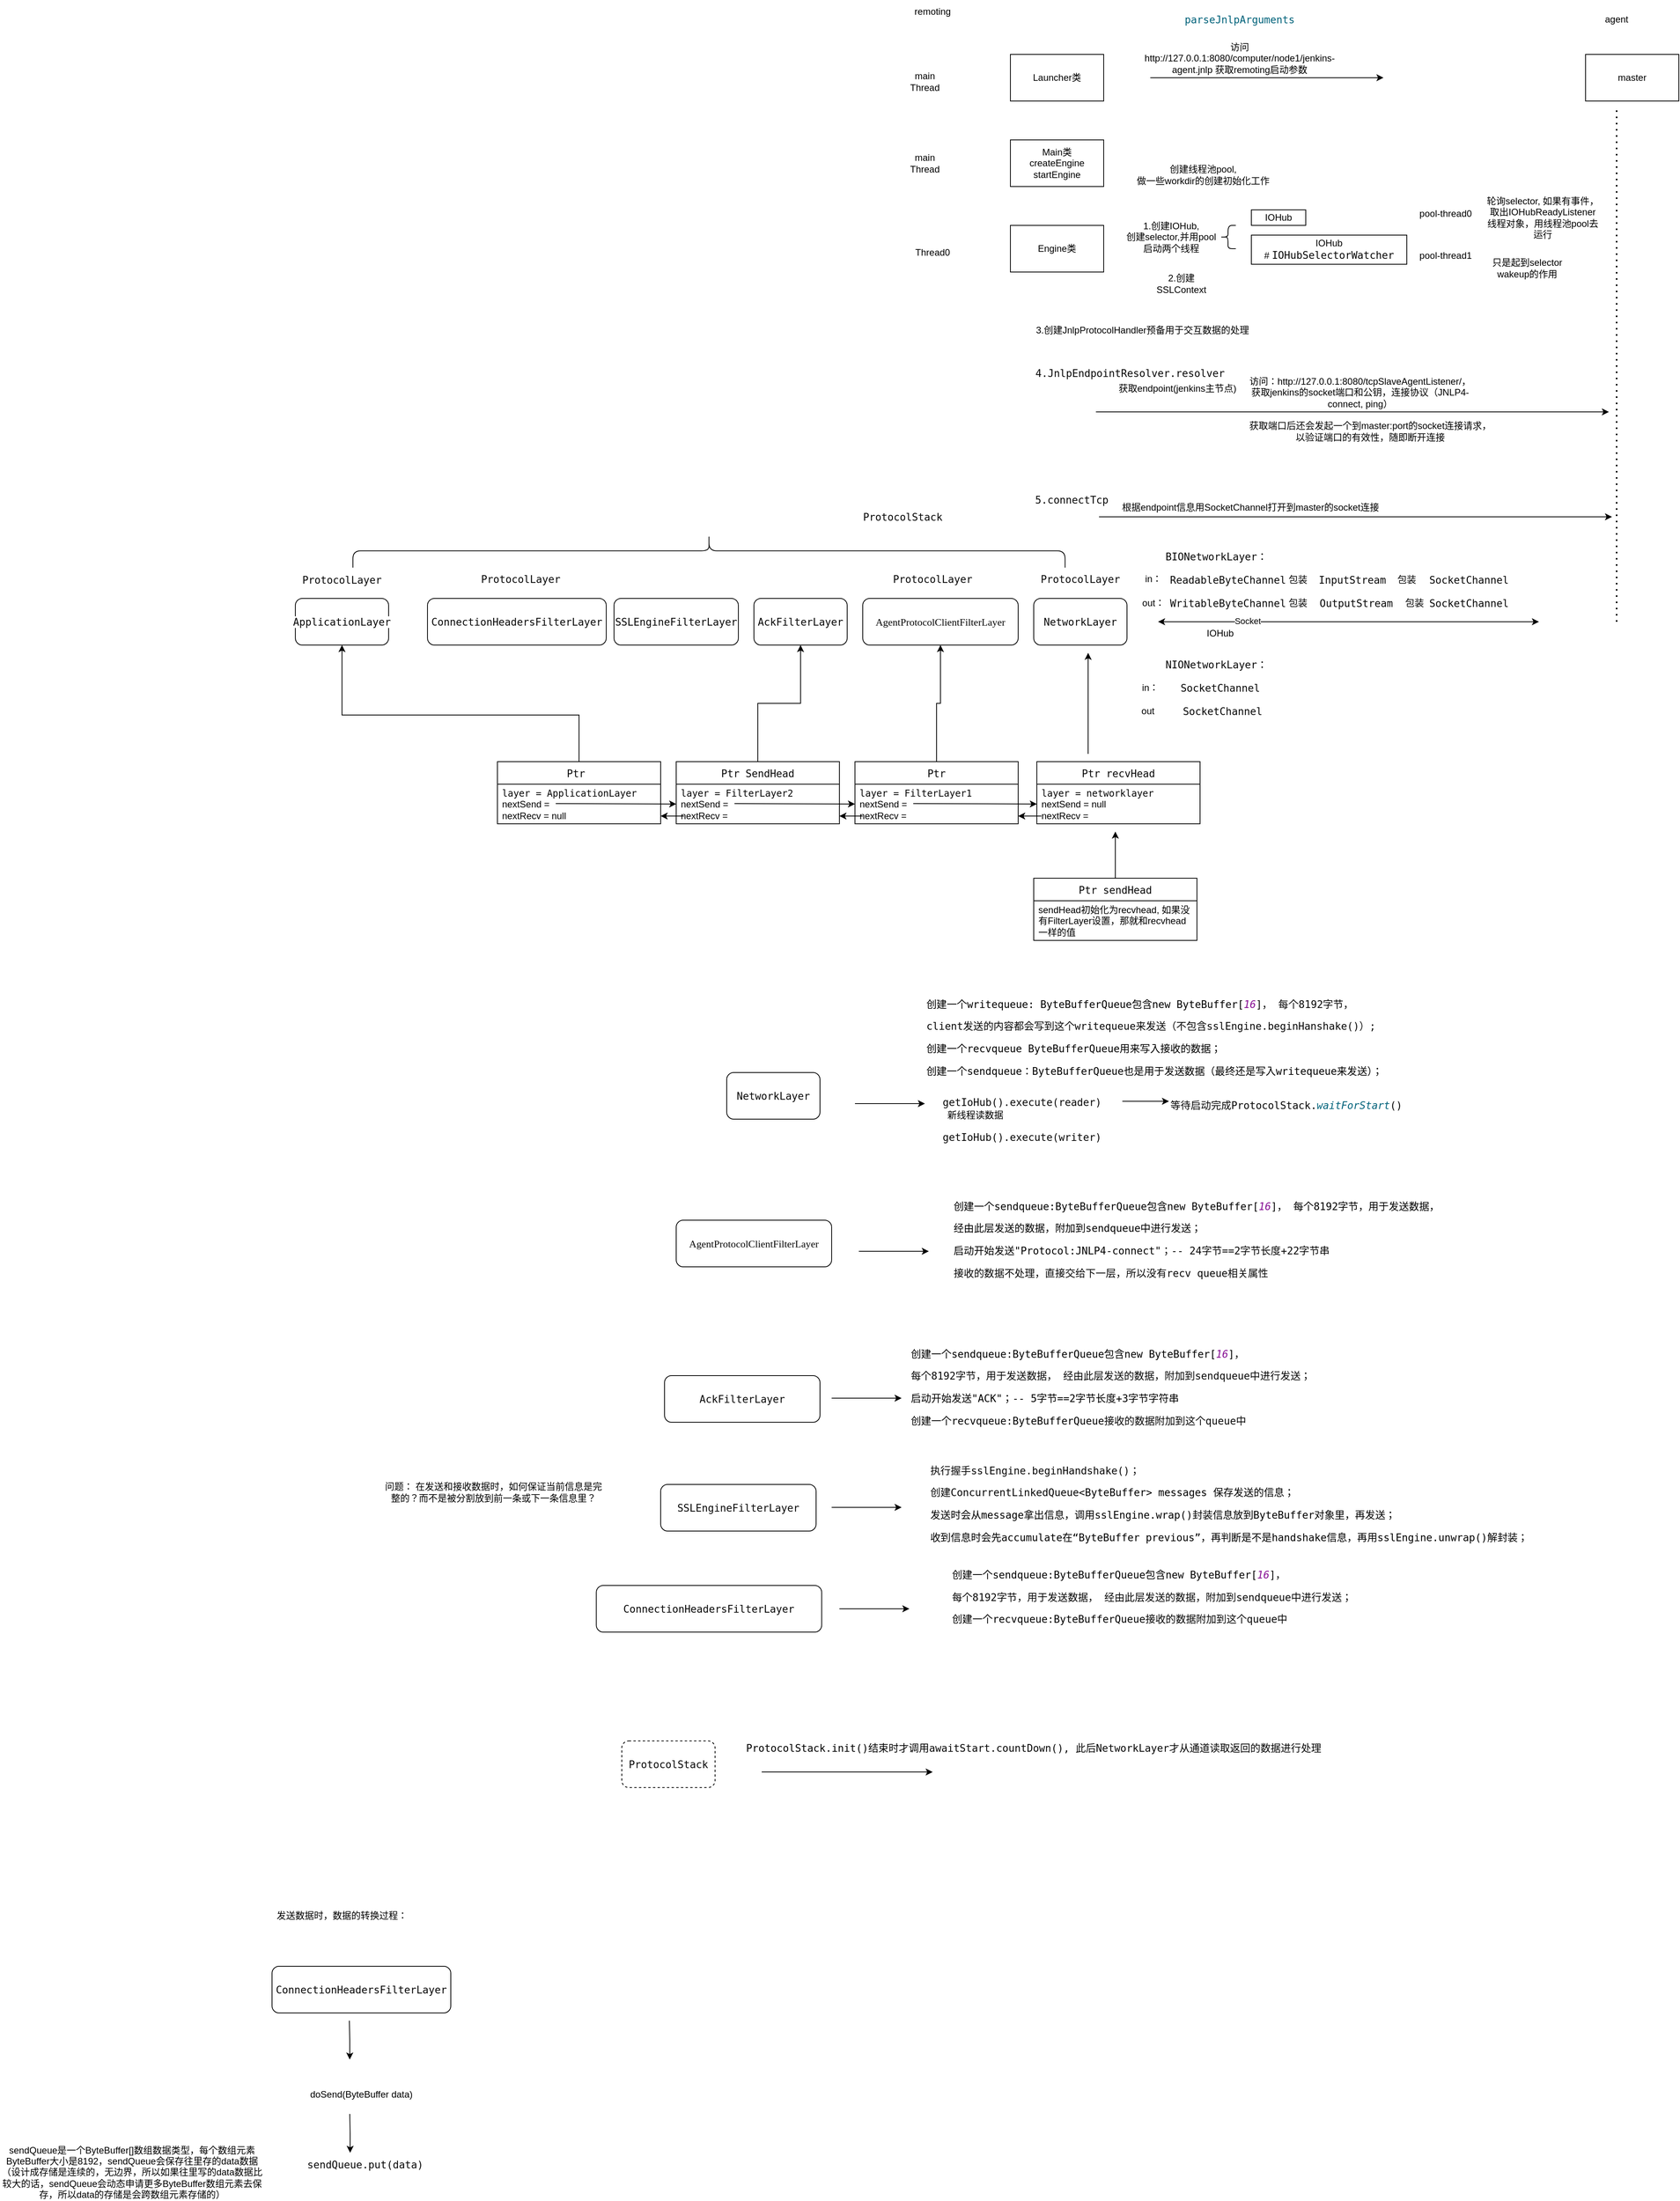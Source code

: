 <mxfile version="22.1.8" type="github">
  <diagram name="第 1 页" id="0g3aWzYnLtcXMj87QazC">
    <mxGraphModel dx="2608" dy="530" grid="1" gridSize="10" guides="1" tooltips="1" connect="1" arrows="1" fold="1" page="1" pageScale="1" pageWidth="827" pageHeight="1169" math="0" shadow="0">
      <root>
        <mxCell id="0" />
        <mxCell id="1" parent="0" />
        <mxCell id="qVIc31OxtEuiZdBQp6vo-1" value="Launcher类" style="rounded=0;whiteSpace=wrap;html=1;" parent="1" vertex="1">
          <mxGeometry x="260" y="150" width="120" height="60" as="geometry" />
        </mxCell>
        <mxCell id="qVIc31OxtEuiZdBQp6vo-2" value="remoting" style="text;html=1;strokeColor=none;fillColor=none;align=center;verticalAlign=middle;whiteSpace=wrap;rounded=0;" parent="1" vertex="1">
          <mxGeometry x="130" y="80" width="60" height="30" as="geometry" />
        </mxCell>
        <mxCell id="qVIc31OxtEuiZdBQp6vo-3" value="main Thread" style="text;html=1;strokeColor=none;fillColor=none;align=center;verticalAlign=middle;whiteSpace=wrap;rounded=0;" parent="1" vertex="1">
          <mxGeometry x="120" y="170" width="60" height="30" as="geometry" />
        </mxCell>
        <mxCell id="qVIc31OxtEuiZdBQp6vo-4" value="agent" style="text;html=1;strokeColor=none;fillColor=none;align=center;verticalAlign=middle;whiteSpace=wrap;rounded=0;" parent="1" vertex="1">
          <mxGeometry x="1010" y="90" width="60" height="30" as="geometry" />
        </mxCell>
        <mxCell id="qVIc31OxtEuiZdBQp6vo-5" value="master" style="rounded=0;whiteSpace=wrap;html=1;" parent="1" vertex="1">
          <mxGeometry x="1000" y="150" width="120" height="60" as="geometry" />
        </mxCell>
        <mxCell id="qVIc31OxtEuiZdBQp6vo-6" value="" style="endArrow=classic;html=1;rounded=0;" parent="1" edge="1">
          <mxGeometry width="50" height="50" relative="1" as="geometry">
            <mxPoint x="440" y="180" as="sourcePoint" />
            <mxPoint x="740" y="180" as="targetPoint" />
          </mxGeometry>
        </mxCell>
        <mxCell id="qVIc31OxtEuiZdBQp6vo-7" value="&lt;pre style=&quot;background-color:#ffffff;color:#080808;font-family:&#39;JetBrains Mono&#39;,monospace;font-size:9.8pt;&quot;&gt;&lt;span style=&quot;color:#00627a;&quot;&gt;parseJnlpArguments&lt;/span&gt;&lt;/pre&gt;" style="text;html=1;strokeColor=none;fillColor=none;align=center;verticalAlign=middle;whiteSpace=wrap;rounded=0;" parent="1" vertex="1">
          <mxGeometry x="480" y="90" width="150" height="30" as="geometry" />
        </mxCell>
        <mxCell id="qVIc31OxtEuiZdBQp6vo-8" value="访问http://127.0.0.1:8080/computer/node1/jenkins-agent.jnlp 获取remoting启动参数" style="text;html=1;strokeColor=none;fillColor=none;align=center;verticalAlign=middle;whiteSpace=wrap;rounded=0;" parent="1" vertex="1">
          <mxGeometry x="430" y="140" width="250" height="30" as="geometry" />
        </mxCell>
        <mxCell id="qVIc31OxtEuiZdBQp6vo-9" value="Main类&lt;br&gt;createEngine&lt;br&gt;startEngine" style="rounded=0;whiteSpace=wrap;html=1;" parent="1" vertex="1">
          <mxGeometry x="260" y="260" width="120" height="60" as="geometry" />
        </mxCell>
        <mxCell id="qVIc31OxtEuiZdBQp6vo-10" value="main Thread" style="text;html=1;strokeColor=none;fillColor=none;align=center;verticalAlign=middle;whiteSpace=wrap;rounded=0;" parent="1" vertex="1">
          <mxGeometry x="120" y="275" width="60" height="30" as="geometry" />
        </mxCell>
        <mxCell id="qVIc31OxtEuiZdBQp6vo-11" value="Engine类" style="rounded=0;whiteSpace=wrap;html=1;" parent="1" vertex="1">
          <mxGeometry x="260" y="370" width="120" height="60" as="geometry" />
        </mxCell>
        <mxCell id="qVIc31OxtEuiZdBQp6vo-12" value="Thread0" style="text;html=1;strokeColor=none;fillColor=none;align=center;verticalAlign=middle;whiteSpace=wrap;rounded=0;" parent="1" vertex="1">
          <mxGeometry x="130" y="390" width="60" height="30" as="geometry" />
        </mxCell>
        <mxCell id="qVIc31OxtEuiZdBQp6vo-13" value="创建线程池pool,&lt;br&gt;做一些workdir的创建初始化工作" style="text;html=1;strokeColor=none;fillColor=none;align=center;verticalAlign=middle;whiteSpace=wrap;rounded=0;" parent="1" vertex="1">
          <mxGeometry x="390" y="290" width="236" height="30" as="geometry" />
        </mxCell>
        <mxCell id="qVIc31OxtEuiZdBQp6vo-14" value="1.创建IOHub,&lt;br&gt;创建selector,并用pool启动两个线程" style="text;html=1;strokeColor=none;fillColor=none;align=center;verticalAlign=middle;whiteSpace=wrap;rounded=0;" parent="1" vertex="1">
          <mxGeometry x="407" y="370" width="120" height="30" as="geometry" />
        </mxCell>
        <mxCell id="qVIc31OxtEuiZdBQp6vo-15" value="2.创建SSLContext" style="text;html=1;strokeColor=none;fillColor=none;align=center;verticalAlign=middle;whiteSpace=wrap;rounded=0;" parent="1" vertex="1">
          <mxGeometry x="450" y="430" width="60" height="30" as="geometry" />
        </mxCell>
        <mxCell id="qVIc31OxtEuiZdBQp6vo-17" value="" style="shape=curlyBracket;whiteSpace=wrap;html=1;rounded=1;labelPosition=left;verticalLabelPosition=middle;align=right;verticalAlign=middle;" parent="1" vertex="1">
          <mxGeometry x="530" y="370" width="20" height="30" as="geometry" />
        </mxCell>
        <mxCell id="qVIc31OxtEuiZdBQp6vo-23" value="IOHub" style="rounded=0;whiteSpace=wrap;html=1;" parent="1" vertex="1">
          <mxGeometry x="570" y="350" width="70" height="20" as="geometry" />
        </mxCell>
        <mxCell id="qVIc31OxtEuiZdBQp6vo-24" value="pool-thread0" style="text;html=1;strokeColor=none;fillColor=none;align=center;verticalAlign=middle;whiteSpace=wrap;rounded=0;" parent="1" vertex="1">
          <mxGeometry x="760" y="340" width="120" height="30" as="geometry" />
        </mxCell>
        <mxCell id="qVIc31OxtEuiZdBQp6vo-25" value="pool-thread1" style="text;html=1;strokeColor=none;fillColor=none;align=center;verticalAlign=middle;whiteSpace=wrap;rounded=0;" parent="1" vertex="1">
          <mxGeometry x="760" y="393.75" width="120" height="30" as="geometry" />
        </mxCell>
        <mxCell id="qVIc31OxtEuiZdBQp6vo-26" value="IOHub #&amp;nbsp;&lt;span style=&quot;background-color: rgb(255, 255, 255); color: rgb(8, 8, 8); font-family: &amp;quot;JetBrains Mono&amp;quot;, monospace; font-size: 9.8pt;&quot;&gt;IOHubSelectorWatcher&lt;/span&gt;" style="rounded=0;whiteSpace=wrap;html=1;" parent="1" vertex="1">
          <mxGeometry x="570" y="382.5" width="200" height="37.5" as="geometry" />
        </mxCell>
        <mxCell id="qVIc31OxtEuiZdBQp6vo-27" value="" style="endArrow=none;dashed=1;html=1;dashPattern=1 3;strokeWidth=2;rounded=0;" parent="1" edge="1">
          <mxGeometry width="50" height="50" relative="1" as="geometry">
            <mxPoint x="1040" y="880" as="sourcePoint" />
            <mxPoint x="1040" y="220" as="targetPoint" />
          </mxGeometry>
        </mxCell>
        <mxCell id="qVIc31OxtEuiZdBQp6vo-28" value="" style="endArrow=classic;html=1;rounded=0;" parent="1" edge="1">
          <mxGeometry width="50" height="50" relative="1" as="geometry">
            <mxPoint x="370" y="610" as="sourcePoint" />
            <mxPoint x="1030" y="610" as="targetPoint" />
          </mxGeometry>
        </mxCell>
        <mxCell id="qVIc31OxtEuiZdBQp6vo-29" value="访问：http://127.0.0.1:8080/tcpSlaveAgentListener/， 获取jenkins的socket端口和公钥，连接协议（JNLP4-connect, ping）" style="text;html=1;strokeColor=none;fillColor=none;align=center;verticalAlign=middle;whiteSpace=wrap;rounded=0;" parent="1" vertex="1">
          <mxGeometry x="560" y="570" width="300" height="30" as="geometry" />
        </mxCell>
        <mxCell id="qVIc31OxtEuiZdBQp6vo-30" value="获取endpoint(jenkins主节点)" style="text;html=1;strokeColor=none;fillColor=none;align=center;verticalAlign=middle;whiteSpace=wrap;rounded=0;" parent="1" vertex="1">
          <mxGeometry x="390" y="560" width="170" height="40" as="geometry" />
        </mxCell>
        <mxCell id="qVIc31OxtEuiZdBQp6vo-31" value="" style="endArrow=classic;html=1;rounded=0;" parent="1" edge="1">
          <mxGeometry width="50" height="50" relative="1" as="geometry">
            <mxPoint x="374" y="745" as="sourcePoint" />
            <mxPoint x="1034" y="745" as="targetPoint" />
          </mxGeometry>
        </mxCell>
        <mxCell id="qVIc31OxtEuiZdBQp6vo-32" value="根据endpoint信息用SocketChannel打开到master的socket连接" style="text;html=1;strokeColor=none;fillColor=none;align=center;verticalAlign=middle;whiteSpace=wrap;rounded=0;" parent="1" vertex="1">
          <mxGeometry x="394" y="710" width="350" height="45" as="geometry" />
        </mxCell>
        <mxCell id="qVIc31OxtEuiZdBQp6vo-33" value="&lt;pre style=&quot;background-color:#ffffff;color:#080808;font-family:&#39;JetBrains Mono&#39;,monospace;font-size:9.8pt;&quot;&gt;5.connectTcp&lt;/pre&gt;" style="text;html=1;strokeColor=none;fillColor=none;align=center;verticalAlign=middle;whiteSpace=wrap;rounded=0;" parent="1" vertex="1">
          <mxGeometry x="294" y="710" width="90" height="25" as="geometry" />
        </mxCell>
        <mxCell id="qVIc31OxtEuiZdBQp6vo-34" value="&lt;pre style=&quot;background-color:#ffffff;color:#080808;font-family:&#39;JetBrains Mono&#39;,monospace;font-size:9.8pt;&quot;&gt;4.JnlpEndpointResolver.resolver&lt;/pre&gt;" style="text;html=1;strokeColor=none;fillColor=none;align=center;verticalAlign=middle;whiteSpace=wrap;rounded=0;" parent="1" vertex="1">
          <mxGeometry x="294" y="540" width="240" height="40" as="geometry" />
        </mxCell>
        <mxCell id="qVIc31OxtEuiZdBQp6vo-35" value="3.创建JnlpProtocolHandler预备用于交互数据的处理" style="text;html=1;strokeColor=none;fillColor=none;align=center;verticalAlign=middle;whiteSpace=wrap;rounded=0;" parent="1" vertex="1">
          <mxGeometry x="290" y="490" width="280" height="30" as="geometry" />
        </mxCell>
        <mxCell id="qVIc31OxtEuiZdBQp6vo-36" value="获取端口后还会发起一个到master:port的socket连接请求，以验证端口的有效性，随即断开连接" style="text;html=1;strokeColor=none;fillColor=none;align=center;verticalAlign=middle;whiteSpace=wrap;rounded=0;" parent="1" vertex="1">
          <mxGeometry x="566" y="620" width="314" height="30" as="geometry" />
        </mxCell>
        <mxCell id="S4PnsvHIbKOA204sQYgr-1" value="" style="endArrow=classic;startArrow=classic;html=1;rounded=0;" parent="1" edge="1">
          <mxGeometry width="50" height="50" relative="1" as="geometry">
            <mxPoint x="450" y="880" as="sourcePoint" />
            <mxPoint x="940" y="880" as="targetPoint" />
          </mxGeometry>
        </mxCell>
        <mxCell id="S4PnsvHIbKOA204sQYgr-30" value="Socket" style="edgeLabel;html=1;align=center;verticalAlign=middle;resizable=0;points=[];" parent="S4PnsvHIbKOA204sQYgr-1" vertex="1" connectable="0">
          <mxGeometry x="-0.531" y="1" relative="1" as="geometry">
            <mxPoint as="offset" />
          </mxGeometry>
        </mxCell>
        <mxCell id="S4PnsvHIbKOA204sQYgr-2" value="&lt;pre style=&quot;background-color:#ffffff;color:#080808;font-family:&#39;JetBrains Mono&#39;,monospace;font-size:9.8pt;&quot;&gt;NetworkLayer&lt;/pre&gt;" style="rounded=1;whiteSpace=wrap;html=1;" parent="1" vertex="1">
          <mxGeometry x="290" y="850" width="120" height="60" as="geometry" />
        </mxCell>
        <mxCell id="S4PnsvHIbKOA204sQYgr-3" value="&lt;pre style=&quot;background-color:#ffffff;color:#080808;font-family:&#39;JetBrains Mono&#39;,monospace;font-size:9.8pt;&quot;&gt;&lt;pre style=&quot;font-family: &amp;quot;JetBrains Mono&amp;quot;, monospace; font-size: 9.8pt;&quot;&gt;&lt;pre style=&quot;font-family: &amp;quot;.AppleSystemUIFont&amp;quot;; font-size: 9.8pt;&quot;&gt;AgentProtocolClientFilterLayer&lt;/pre&gt;&lt;/pre&gt;&lt;/pre&gt;" style="rounded=1;whiteSpace=wrap;html=1;" parent="1" vertex="1">
          <mxGeometry x="70" y="850" width="200" height="60" as="geometry" />
        </mxCell>
        <mxCell id="S4PnsvHIbKOA204sQYgr-4" value="&lt;pre style=&quot;background-color:#ffffff;color:#080808;font-family:&#39;JetBrains Mono&#39;,monospace;font-size:9.8pt;&quot;&gt;&lt;pre style=&quot;font-family: &amp;quot;JetBrains Mono&amp;quot;, monospace; font-size: 9.8pt;&quot;&gt;ApplicationLayer&lt;/pre&gt;&lt;/pre&gt;" style="rounded=1;whiteSpace=wrap;html=1;" parent="1" vertex="1">
          <mxGeometry x="-660" y="850" width="120" height="60" as="geometry" />
        </mxCell>
        <mxCell id="S4PnsvHIbKOA204sQYgr-5" value="&lt;pre style=&quot;background-color:#ffffff;color:#080808;font-family:&#39;JetBrains Mono&#39;,monospace;font-size:9.8pt;&quot;&gt;ProtocolLayer&lt;/pre&gt;" style="text;html=1;strokeColor=none;fillColor=none;align=center;verticalAlign=middle;whiteSpace=wrap;rounded=0;" parent="1" vertex="1">
          <mxGeometry x="-400" y="810" width="60" height="30" as="geometry" />
        </mxCell>
        <mxCell id="S4PnsvHIbKOA204sQYgr-6" value="&lt;pre style=&quot;background-color:#ffffff;color:#080808;font-family:&#39;JetBrains Mono&#39;,monospace;font-size:9.8pt;&quot;&gt;ProtocolLayer&lt;/pre&gt;" style="text;html=1;strokeColor=none;fillColor=none;align=center;verticalAlign=middle;whiteSpace=wrap;rounded=0;" parent="1" vertex="1">
          <mxGeometry x="130" y="810" width="60" height="30" as="geometry" />
        </mxCell>
        <mxCell id="S4PnsvHIbKOA204sQYgr-7" value="&lt;pre style=&quot;background-color:#ffffff;color:#080808;font-family:&#39;JetBrains Mono&#39;,monospace;font-size:9.8pt;&quot;&gt;ProtocolLayer&lt;/pre&gt;" style="text;html=1;strokeColor=none;fillColor=none;align=center;verticalAlign=middle;whiteSpace=wrap;rounded=0;" parent="1" vertex="1">
          <mxGeometry x="320" y="810" width="60" height="30" as="geometry" />
        </mxCell>
        <mxCell id="S4PnsvHIbKOA204sQYgr-8" value="" style="shape=curlyBracket;whiteSpace=wrap;html=1;rounded=1;labelPosition=left;verticalLabelPosition=middle;align=right;verticalAlign=middle;rotation=90;" parent="1" vertex="1">
          <mxGeometry x="-149.37" y="330.63" width="43.13" height="916.25" as="geometry" />
        </mxCell>
        <mxCell id="S4PnsvHIbKOA204sQYgr-9" value="&lt;pre style=&quot;background-color:#ffffff;color:#080808;font-family:&#39;JetBrains Mono&#39;,monospace;font-size:9.8pt;&quot;&gt;ProtocolStack&lt;/pre&gt;" style="text;html=1;strokeColor=none;fillColor=none;align=center;verticalAlign=middle;whiteSpace=wrap;rounded=0;" parent="1" vertex="1">
          <mxGeometry x="63" y="720" width="117" height="50" as="geometry" />
        </mxCell>
        <mxCell id="S4PnsvHIbKOA204sQYgr-10" value="&lt;pre style=&quot;background-color:#ffffff;color:#080808;font-family:&#39;JetBrains Mono&#39;,monospace;font-size:9.8pt;&quot;&gt;&lt;pre style=&quot;font-family: &amp;quot;JetBrains Mono&amp;quot;, monospace; font-size: 9.8pt;&quot;&gt;AckFilterLayer&lt;/pre&gt;&lt;/pre&gt;" style="rounded=1;whiteSpace=wrap;html=1;" parent="1" vertex="1">
          <mxGeometry x="-70" y="850" width="120" height="60" as="geometry" />
        </mxCell>
        <mxCell id="S4PnsvHIbKOA204sQYgr-11" value="&lt;pre style=&quot;background-color:#ffffff;color:#080808;font-family:&#39;JetBrains Mono&#39;,monospace;font-size:9.8pt;&quot;&gt;ProtocolLayer&lt;/pre&gt;" style="text;html=1;strokeColor=none;fillColor=none;align=center;verticalAlign=middle;whiteSpace=wrap;rounded=0;" parent="1" vertex="1">
          <mxGeometry x="-630" y="811" width="60" height="30" as="geometry" />
        </mxCell>
        <mxCell id="S4PnsvHIbKOA204sQYgr-39" style="edgeStyle=orthogonalEdgeStyle;rounded=0;orthogonalLoop=1;jettySize=auto;html=1;" parent="1" edge="1">
          <mxGeometry relative="1" as="geometry">
            <mxPoint x="360" y="920" as="targetPoint" />
            <mxPoint x="360" y="1050" as="sourcePoint" />
          </mxGeometry>
        </mxCell>
        <mxCell id="S4PnsvHIbKOA204sQYgr-17" value="IOHub" style="text;html=1;strokeColor=none;fillColor=none;align=center;verticalAlign=middle;whiteSpace=wrap;rounded=0;" parent="1" vertex="1">
          <mxGeometry x="500" y="880" width="60" height="30" as="geometry" />
        </mxCell>
        <mxCell id="S4PnsvHIbKOA204sQYgr-18" value="&lt;pre style=&quot;background-color:#ffffff;color:#080808;font-family:&#39;JetBrains Mono&#39;,monospace;font-size:9.8pt;&quot;&gt;ReadableByteChannel&lt;/pre&gt;" style="text;html=1;strokeColor=none;fillColor=none;align=center;verticalAlign=middle;whiteSpace=wrap;rounded=0;" parent="1" vertex="1">
          <mxGeometry x="510" y="810.5" width="60" height="30" as="geometry" />
        </mxCell>
        <mxCell id="S4PnsvHIbKOA204sQYgr-19" value="&lt;pre style=&quot;background-color:#ffffff;color:#080808;font-family:&#39;JetBrains Mono&#39;,monospace;font-size:9.8pt;&quot;&gt;WritableByteChannel&lt;/pre&gt;" style="text;html=1;strokeColor=none;fillColor=none;align=center;verticalAlign=middle;whiteSpace=wrap;rounded=0;" parent="1" vertex="1">
          <mxGeometry x="510" y="840.5" width="60" height="30" as="geometry" />
        </mxCell>
        <mxCell id="S4PnsvHIbKOA204sQYgr-20" value="&lt;pre style=&quot;background-color:#ffffff;color:#080808;font-family:&#39;JetBrains Mono&#39;,monospace;font-size:9.8pt;&quot;&gt;InputStream&lt;/pre&gt;" style="text;html=1;strokeColor=none;fillColor=none;align=center;verticalAlign=middle;whiteSpace=wrap;rounded=0;" parent="1" vertex="1">
          <mxGeometry x="670" y="810.5" width="60" height="30" as="geometry" />
        </mxCell>
        <mxCell id="S4PnsvHIbKOA204sQYgr-21" value="&lt;pre style=&quot;background-color:#ffffff;color:#080808;font-family:&#39;JetBrains Mono&#39;,monospace;font-size:9.8pt;&quot;&gt;SocketChannel&lt;/pre&gt;" style="text;html=1;strokeColor=none;fillColor=none;align=center;verticalAlign=middle;whiteSpace=wrap;rounded=0;" parent="1" vertex="1">
          <mxGeometry x="790" y="810.5" width="120" height="30" as="geometry" />
        </mxCell>
        <mxCell id="S4PnsvHIbKOA204sQYgr-23" value="包装" style="text;html=1;strokeColor=none;fillColor=none;align=center;verticalAlign=middle;whiteSpace=wrap;rounded=0;" parent="1" vertex="1">
          <mxGeometry x="600" y="840.5" width="60" height="30" as="geometry" />
        </mxCell>
        <mxCell id="S4PnsvHIbKOA204sQYgr-24" value="包装" style="text;html=1;strokeColor=none;fillColor=none;align=center;verticalAlign=middle;whiteSpace=wrap;rounded=0;" parent="1" vertex="1">
          <mxGeometry x="750" y="840.5" width="60" height="30" as="geometry" />
        </mxCell>
        <mxCell id="S4PnsvHIbKOA204sQYgr-25" value="包装" style="text;html=1;strokeColor=none;fillColor=none;align=center;verticalAlign=middle;whiteSpace=wrap;rounded=0;" parent="1" vertex="1">
          <mxGeometry x="600" y="810.5" width="60" height="30" as="geometry" />
        </mxCell>
        <mxCell id="S4PnsvHIbKOA204sQYgr-26" value="包装" style="text;html=1;strokeColor=none;fillColor=none;align=center;verticalAlign=middle;whiteSpace=wrap;rounded=0;" parent="1" vertex="1">
          <mxGeometry x="740" y="810.5" width="60" height="30" as="geometry" />
        </mxCell>
        <mxCell id="S4PnsvHIbKOA204sQYgr-27" value="&lt;pre style=&quot;background-color:#ffffff;color:#080808;font-family:&#39;JetBrains Mono&#39;,monospace;font-size:9.8pt;&quot;&gt;OutputStream&lt;/pre&gt;" style="text;html=1;strokeColor=none;fillColor=none;align=center;verticalAlign=middle;whiteSpace=wrap;rounded=0;" parent="1" vertex="1">
          <mxGeometry x="650" y="840.5" width="110" height="30" as="geometry" />
        </mxCell>
        <mxCell id="S4PnsvHIbKOA204sQYgr-28" value="&lt;pre style=&quot;background-color:#ffffff;color:#080808;font-family:&#39;JetBrains Mono&#39;,monospace;font-size:9.8pt;&quot;&gt;SocketChannel&lt;/pre&gt;" style="text;html=1;strokeColor=none;fillColor=none;align=center;verticalAlign=middle;whiteSpace=wrap;rounded=0;" parent="1" vertex="1">
          <mxGeometry x="790" y="840.5" width="120" height="30" as="geometry" />
        </mxCell>
        <mxCell id="S4PnsvHIbKOA204sQYgr-31" value="&lt;pre style=&quot;background-color:#ffffff;color:#080808;font-family:&#39;JetBrains Mono&#39;,monospace;font-size:9.8pt;&quot;&gt;BIONetworkLayer：&lt;/pre&gt;" style="text;html=1;strokeColor=none;fillColor=none;align=center;verticalAlign=middle;whiteSpace=wrap;rounded=0;" parent="1" vertex="1">
          <mxGeometry x="450" y="781" width="150" height="29" as="geometry" />
        </mxCell>
        <mxCell id="S4PnsvHIbKOA204sQYgr-32" value="&lt;pre style=&quot;background-color:#ffffff;color:#080808;font-family:&#39;JetBrains Mono&#39;,monospace;font-size:9.8pt;&quot;&gt;NIONetworkLayer：&lt;/pre&gt;" style="text;html=1;strokeColor=none;fillColor=none;align=center;verticalAlign=middle;whiteSpace=wrap;rounded=0;" parent="1" vertex="1">
          <mxGeometry x="450" y="920" width="150" height="30" as="geometry" />
        </mxCell>
        <mxCell id="S4PnsvHIbKOA204sQYgr-33" value="in：" style="text;html=1;strokeColor=none;fillColor=none;align=center;verticalAlign=middle;whiteSpace=wrap;rounded=0;" parent="1" vertex="1">
          <mxGeometry x="414" y="810" width="60" height="30" as="geometry" />
        </mxCell>
        <mxCell id="S4PnsvHIbKOA204sQYgr-34" value="out：" style="text;html=1;strokeColor=none;fillColor=none;align=center;verticalAlign=middle;whiteSpace=wrap;rounded=0;" parent="1" vertex="1">
          <mxGeometry x="414" y="841" width="60" height="30" as="geometry" />
        </mxCell>
        <mxCell id="S4PnsvHIbKOA204sQYgr-35" value="in：" style="text;html=1;strokeColor=none;fillColor=none;align=center;verticalAlign=middle;whiteSpace=wrap;rounded=0;" parent="1" vertex="1">
          <mxGeometry x="410" y="950" width="60" height="30" as="geometry" />
        </mxCell>
        <mxCell id="S4PnsvHIbKOA204sQYgr-36" value="out" style="text;html=1;strokeColor=none;fillColor=none;align=center;verticalAlign=middle;whiteSpace=wrap;rounded=0;" parent="1" vertex="1">
          <mxGeometry x="407" y="980" width="60" height="30" as="geometry" />
        </mxCell>
        <mxCell id="S4PnsvHIbKOA204sQYgr-37" value="&lt;pre style=&quot;background-color:#ffffff;color:#080808;font-family:&#39;JetBrains Mono&#39;,monospace;font-size:9.8pt;&quot;&gt;SocketChannel&lt;/pre&gt;" style="text;html=1;strokeColor=none;fillColor=none;align=center;verticalAlign=middle;whiteSpace=wrap;rounded=0;" parent="1" vertex="1">
          <mxGeometry x="467" y="950" width="126" height="30" as="geometry" />
        </mxCell>
        <mxCell id="S4PnsvHIbKOA204sQYgr-38" value="&lt;pre style=&quot;background-color:#ffffff;color:#080808;font-family:&#39;JetBrains Mono&#39;,monospace;font-size:9.8pt;&quot;&gt;SocketChannel&lt;/pre&gt;" style="text;html=1;strokeColor=none;fillColor=none;align=center;verticalAlign=middle;whiteSpace=wrap;rounded=0;" parent="1" vertex="1">
          <mxGeometry x="470" y="980" width="126" height="30" as="geometry" />
        </mxCell>
        <mxCell id="S4PnsvHIbKOA204sQYgr-44" value="&lt;pre style=&quot;border-color: var(--border-color); font-weight: 400; background-color: rgb(255, 255, 255); color: rgb(8, 8, 8); font-family: &amp;quot;JetBrains Mono&amp;quot;, monospace; font-size: 9.8pt;&quot;&gt;Ptr recvHead&lt;/pre&gt;" style="swimlane;fontStyle=1;align=center;verticalAlign=middle;childLayout=stackLayout;horizontal=1;startSize=29;horizontalStack=0;resizeParent=1;resizeParentMax=0;resizeLast=0;collapsible=0;marginBottom=0;html=1;whiteSpace=wrap;" parent="1" vertex="1">
          <mxGeometry x="294" y="1060" width="210" height="80" as="geometry" />
        </mxCell>
        <mxCell id="S4PnsvHIbKOA204sQYgr-46" value="&lt;font style=&quot;font-size: 12px;&quot;&gt;&lt;font face=&quot;JetBrains Mono, monospace&quot; color=&quot;#080808&quot;&gt;&lt;span style=&quot;background-color: rgb(255, 255, 255);&quot;&gt;layer = networklayer&lt;br&gt;&lt;/span&gt;&lt;/font&gt;nextSend = null&lt;br&gt;nextRecv =&lt;br&gt;&lt;/font&gt;" style="text;html=1;strokeColor=none;fillColor=none;align=left;verticalAlign=middle;spacingLeft=4;spacingRight=4;overflow=hidden;rotatable=0;points=[[0,0.5],[1,0.5]];portConstraint=eastwest;whiteSpace=wrap;" parent="S4PnsvHIbKOA204sQYgr-44" vertex="1">
          <mxGeometry y="29" width="210" height="51" as="geometry" />
        </mxCell>
        <mxCell id="S4PnsvHIbKOA204sQYgr-66" style="edgeStyle=orthogonalEdgeStyle;rounded=0;orthogonalLoop=1;jettySize=auto;html=1;" parent="1" source="S4PnsvHIbKOA204sQYgr-47" edge="1">
          <mxGeometry relative="1" as="geometry">
            <mxPoint x="395" y="1150" as="targetPoint" />
          </mxGeometry>
        </mxCell>
        <mxCell id="S4PnsvHIbKOA204sQYgr-47" value="&lt;pre style=&quot;border-color: var(--border-color); font-weight: 400; background-color: rgb(255, 255, 255); color: rgb(8, 8, 8); font-family: &amp;quot;JetBrains Mono&amp;quot;, monospace; font-size: 9.8pt;&quot;&gt;Ptr sendHead&lt;/pre&gt;" style="swimlane;fontStyle=1;align=center;verticalAlign=middle;childLayout=stackLayout;horizontal=1;startSize=29;horizontalStack=0;resizeParent=1;resizeParentMax=0;resizeLast=0;collapsible=0;marginBottom=0;html=1;whiteSpace=wrap;" parent="1" vertex="1">
          <mxGeometry x="290" y="1210" width="210" height="80" as="geometry" />
        </mxCell>
        <mxCell id="S4PnsvHIbKOA204sQYgr-48" value="&lt;font style=&quot;font-size: 12px;&quot;&gt;sendHead初始化为recvhead, 如果没有FilterLayer设置，那就和recvhead一样的值&lt;br&gt;&lt;/font&gt;" style="text;html=1;strokeColor=none;fillColor=none;align=left;verticalAlign=middle;spacingLeft=4;spacingRight=4;overflow=hidden;rotatable=0;points=[[0,0.5],[1,0.5]];portConstraint=eastwest;whiteSpace=wrap;" parent="S4PnsvHIbKOA204sQYgr-47" vertex="1">
          <mxGeometry y="29" width="210" height="51" as="geometry" />
        </mxCell>
        <mxCell id="S4PnsvHIbKOA204sQYgr-54" style="edgeStyle=orthogonalEdgeStyle;rounded=0;orthogonalLoop=1;jettySize=auto;html=1;entryX=0.5;entryY=1;entryDx=0;entryDy=0;" parent="1" source="S4PnsvHIbKOA204sQYgr-49" target="S4PnsvHIbKOA204sQYgr-3" edge="1">
          <mxGeometry relative="1" as="geometry">
            <mxPoint x="210" y="930" as="targetPoint" />
          </mxGeometry>
        </mxCell>
        <mxCell id="S4PnsvHIbKOA204sQYgr-49" value="&lt;pre style=&quot;border-color: var(--border-color); font-weight: 400; background-color: rgb(255, 255, 255); color: rgb(8, 8, 8); font-family: &amp;quot;JetBrains Mono&amp;quot;, monospace; font-size: 9.8pt;&quot;&gt;Ptr&lt;/pre&gt;" style="swimlane;fontStyle=1;align=center;verticalAlign=middle;childLayout=stackLayout;horizontal=1;startSize=29;horizontalStack=0;resizeParent=1;resizeParentMax=0;resizeLast=0;collapsible=0;marginBottom=0;html=1;whiteSpace=wrap;" parent="1" vertex="1">
          <mxGeometry x="60" y="1060" width="210" height="80" as="geometry" />
        </mxCell>
        <mxCell id="S4PnsvHIbKOA204sQYgr-50" value="&lt;font style=&quot;&quot;&gt;&lt;font style=&quot;&quot; face=&quot;JetBrains Mono, monospace&quot; color=&quot;#080808&quot;&gt;&lt;span style=&quot;background-color: rgb(255, 255, 255);&quot;&gt;layer = FilterLayer1&lt;br&gt;&lt;/span&gt;&lt;/font&gt;nextSend =&amp;nbsp;&lt;br&gt;nextRecv =&lt;br&gt;&lt;/font&gt;" style="text;html=1;strokeColor=none;fillColor=none;align=left;verticalAlign=middle;spacingLeft=4;spacingRight=4;overflow=hidden;rotatable=0;points=[[0,0.5],[1,0.5]];portConstraint=eastwest;whiteSpace=wrap;" parent="S4PnsvHIbKOA204sQYgr-49" vertex="1">
          <mxGeometry y="29" width="210" height="51" as="geometry" />
        </mxCell>
        <mxCell id="S4PnsvHIbKOA204sQYgr-51" value="" style="endArrow=classic;html=1;rounded=0;entryX=0;entryY=0.5;entryDx=0;entryDy=0;" parent="S4PnsvHIbKOA204sQYgr-49" target="S4PnsvHIbKOA204sQYgr-46" edge="1">
          <mxGeometry width="50" height="50" relative="1" as="geometry">
            <mxPoint x="75" y="54" as="sourcePoint" />
            <mxPoint x="125" y="54" as="targetPoint" />
          </mxGeometry>
        </mxCell>
        <mxCell id="S4PnsvHIbKOA204sQYgr-59" value="" style="endArrow=classic;html=1;rounded=0;" parent="S4PnsvHIbKOA204sQYgr-49" edge="1">
          <mxGeometry width="50" height="50" relative="1" as="geometry">
            <mxPoint x="10" y="70" as="sourcePoint" />
            <mxPoint x="-20" y="70" as="targetPoint" />
          </mxGeometry>
        </mxCell>
        <mxCell id="S4PnsvHIbKOA204sQYgr-53" value="" style="endArrow=classic;html=1;rounded=0;" parent="1" edge="1">
          <mxGeometry width="50" height="50" relative="1" as="geometry">
            <mxPoint x="300" y="1130" as="sourcePoint" />
            <mxPoint x="270" y="1130" as="targetPoint" />
          </mxGeometry>
        </mxCell>
        <mxCell id="S4PnsvHIbKOA204sQYgr-58" style="edgeStyle=orthogonalEdgeStyle;rounded=0;orthogonalLoop=1;jettySize=auto;html=1;entryX=0.5;entryY=1;entryDx=0;entryDy=0;" parent="1" source="S4PnsvHIbKOA204sQYgr-55" target="S4PnsvHIbKOA204sQYgr-10" edge="1">
          <mxGeometry relative="1" as="geometry" />
        </mxCell>
        <mxCell id="S4PnsvHIbKOA204sQYgr-55" value="&lt;pre style=&quot;border-color: var(--border-color); font-weight: 400; background-color: rgb(255, 255, 255); color: rgb(8, 8, 8); font-family: &amp;quot;JetBrains Mono&amp;quot;, monospace; font-size: 9.8pt;&quot;&gt;Ptr SendHead&lt;/pre&gt;" style="swimlane;fontStyle=1;align=center;verticalAlign=middle;childLayout=stackLayout;horizontal=1;startSize=29;horizontalStack=0;resizeParent=1;resizeParentMax=0;resizeLast=0;collapsible=0;marginBottom=0;html=1;whiteSpace=wrap;" parent="1" vertex="1">
          <mxGeometry x="-170" y="1060" width="210" height="80" as="geometry" />
        </mxCell>
        <mxCell id="S4PnsvHIbKOA204sQYgr-56" value="&lt;font style=&quot;&quot;&gt;&lt;font style=&quot;&quot; face=&quot;JetBrains Mono, monospace&quot; color=&quot;#080808&quot;&gt;&lt;span style=&quot;background-color: rgb(255, 255, 255);&quot;&gt;layer = FilterLayer2&lt;br&gt;&lt;/span&gt;&lt;/font&gt;nextSend =&amp;nbsp;&lt;br&gt;nextRecv =&lt;br&gt;&lt;/font&gt;" style="text;html=1;strokeColor=none;fillColor=none;align=left;verticalAlign=middle;spacingLeft=4;spacingRight=4;overflow=hidden;rotatable=0;points=[[0,0.5],[1,0.5]];portConstraint=eastwest;whiteSpace=wrap;" parent="S4PnsvHIbKOA204sQYgr-55" vertex="1">
          <mxGeometry y="29" width="210" height="51" as="geometry" />
        </mxCell>
        <mxCell id="S4PnsvHIbKOA204sQYgr-57" value="" style="endArrow=classic;html=1;rounded=0;entryX=0;entryY=0.5;entryDx=0;entryDy=0;" parent="S4PnsvHIbKOA204sQYgr-55" target="S4PnsvHIbKOA204sQYgr-50" edge="1">
          <mxGeometry width="50" height="50" relative="1" as="geometry">
            <mxPoint x="75" y="54" as="sourcePoint" />
            <mxPoint x="125" y="54" as="targetPoint" />
          </mxGeometry>
        </mxCell>
        <mxCell id="S4PnsvHIbKOA204sQYgr-64" style="edgeStyle=orthogonalEdgeStyle;rounded=0;orthogonalLoop=1;jettySize=auto;html=1;" parent="1" source="S4PnsvHIbKOA204sQYgr-60" target="S4PnsvHIbKOA204sQYgr-4" edge="1">
          <mxGeometry relative="1" as="geometry">
            <Array as="points">
              <mxPoint x="-295" y="1000" />
              <mxPoint x="-600" y="1000" />
            </Array>
          </mxGeometry>
        </mxCell>
        <mxCell id="S4PnsvHIbKOA204sQYgr-60" value="&lt;pre style=&quot;border-color: var(--border-color); font-weight: 400; background-color: rgb(255, 255, 255); color: rgb(8, 8, 8); font-family: &amp;quot;JetBrains Mono&amp;quot;, monospace; font-size: 9.8pt;&quot;&gt;Ptr &lt;/pre&gt;" style="swimlane;fontStyle=1;align=center;verticalAlign=middle;childLayout=stackLayout;horizontal=1;startSize=29;horizontalStack=0;resizeParent=1;resizeParentMax=0;resizeLast=0;collapsible=0;marginBottom=0;html=1;whiteSpace=wrap;" parent="1" vertex="1">
          <mxGeometry x="-400" y="1060" width="210" height="80" as="geometry" />
        </mxCell>
        <mxCell id="S4PnsvHIbKOA204sQYgr-61" value="&lt;font style=&quot;&quot;&gt;&lt;font style=&quot;&quot; face=&quot;JetBrains Mono, monospace&quot; color=&quot;#080808&quot;&gt;&lt;span style=&quot;background-color: rgb(255, 255, 255);&quot;&gt;layer = ApplicationLayer&lt;br&gt;&lt;/span&gt;&lt;/font&gt;nextSend =&amp;nbsp;&lt;br&gt;nextRecv = null&lt;br&gt;&lt;/font&gt;" style="text;html=1;strokeColor=none;fillColor=none;align=left;verticalAlign=middle;spacingLeft=4;spacingRight=4;overflow=hidden;rotatable=0;points=[[0,0.5],[1,0.5]];portConstraint=eastwest;whiteSpace=wrap;" parent="S4PnsvHIbKOA204sQYgr-60" vertex="1">
          <mxGeometry y="29" width="210" height="51" as="geometry" />
        </mxCell>
        <mxCell id="S4PnsvHIbKOA204sQYgr-62" value="" style="endArrow=classic;html=1;rounded=0;entryX=0;entryY=0.5;entryDx=0;entryDy=0;" parent="S4PnsvHIbKOA204sQYgr-60" target="S4PnsvHIbKOA204sQYgr-56" edge="1">
          <mxGeometry width="50" height="50" relative="1" as="geometry">
            <mxPoint x="75" y="54" as="sourcePoint" />
            <mxPoint x="125" y="54" as="targetPoint" />
          </mxGeometry>
        </mxCell>
        <mxCell id="S4PnsvHIbKOA204sQYgr-65" value="" style="endArrow=classic;html=1;rounded=0;" parent="1" edge="1">
          <mxGeometry width="50" height="50" relative="1" as="geometry">
            <mxPoint x="-160" y="1130" as="sourcePoint" />
            <mxPoint x="-190" y="1130" as="targetPoint" />
          </mxGeometry>
        </mxCell>
        <mxCell id="LlYnxhrn1TKEqOn0lMnf-1" value="轮询selector, 如果有事件，取出IOHubReadyListener线程对象，&lt;span style=&quot;background-color: initial;&quot;&gt;用线程池pool去运行&lt;/span&gt;" style="text;html=1;strokeColor=none;fillColor=none;align=center;verticalAlign=middle;whiteSpace=wrap;rounded=0;" parent="1" vertex="1">
          <mxGeometry x="870" y="345" width="150" height="30" as="geometry" />
        </mxCell>
        <mxCell id="LlYnxhrn1TKEqOn0lMnf-2" value="只是起到selector wakeup的作用" style="text;html=1;strokeColor=none;fillColor=none;align=center;verticalAlign=middle;whiteSpace=wrap;rounded=0;" parent="1" vertex="1">
          <mxGeometry x="860" y="410" width="130" height="30" as="geometry" />
        </mxCell>
        <mxCell id="FhYZfcETigPhw3zmsrr1-1" value="&lt;pre style=&quot;background-color:#ffffff;color:#080808;font-family:&#39;JetBrains Mono&#39;,monospace;font-size:9.8pt;&quot;&gt;&lt;pre style=&quot;font-family: &amp;quot;JetBrains Mono&amp;quot;, monospace; font-size: 9.8pt;&quot;&gt;SSLEngineFilterLayer&lt;/pre&gt;&lt;/pre&gt;" style="rounded=1;whiteSpace=wrap;html=1;" parent="1" vertex="1">
          <mxGeometry x="-250" y="850" width="160" height="60" as="geometry" />
        </mxCell>
        <mxCell id="FhYZfcETigPhw3zmsrr1-2" value="&lt;pre style=&quot;background-color:#ffffff;color:#080808;font-family:&#39;JetBrains Mono&#39;,monospace;font-size:9.8pt;&quot;&gt;&lt;pre style=&quot;font-family: &amp;quot;JetBrains Mono&amp;quot;, monospace; font-size: 9.8pt;&quot;&gt;ConnectionHeadersFilterLayer&lt;/pre&gt;&lt;/pre&gt;" style="rounded=1;whiteSpace=wrap;html=1;" parent="1" vertex="1">
          <mxGeometry x="-490" y="850" width="230" height="60" as="geometry" />
        </mxCell>
        <mxCell id="FhYZfcETigPhw3zmsrr1-3" value="&lt;pre style=&quot;background-color:#ffffff;color:#080808;font-family:&#39;JetBrains Mono&#39;,monospace;font-size:9.8pt;&quot;&gt;NetworkLayer&lt;/pre&gt;" style="rounded=1;whiteSpace=wrap;html=1;" parent="1" vertex="1">
          <mxGeometry x="-105" y="1460" width="120" height="60" as="geometry" />
        </mxCell>
        <mxCell id="FhYZfcETigPhw3zmsrr1-4" value="" style="endArrow=classic;html=1;rounded=0;" parent="1" edge="1">
          <mxGeometry width="50" height="50" relative="1" as="geometry">
            <mxPoint x="60" y="1500" as="sourcePoint" />
            <mxPoint x="150" y="1500" as="targetPoint" />
          </mxGeometry>
        </mxCell>
        <mxCell id="FhYZfcETigPhw3zmsrr1-6" value="&lt;pre style=&quot;background-color:#ffffff;color:#080808;font-family:&#39;JetBrains Mono&#39;,monospace;font-size:9.8pt;&quot;&gt;getIoHub().execute(reader)&lt;/pre&gt;" style="text;html=1;strokeColor=none;fillColor=none;align=center;verticalAlign=middle;whiteSpace=wrap;rounded=0;" parent="1" vertex="1">
          <mxGeometry x="170" y="1475" width="210" height="45" as="geometry" />
        </mxCell>
        <mxCell id="FhYZfcETigPhw3zmsrr1-7" value="新线程读数据" style="text;html=1;strokeColor=none;fillColor=none;align=center;verticalAlign=middle;whiteSpace=wrap;rounded=0;" parent="1" vertex="1">
          <mxGeometry x="160" y="1500" width="110" height="30" as="geometry" />
        </mxCell>
        <mxCell id="FhYZfcETigPhw3zmsrr1-8" value="" style="endArrow=classic;html=1;rounded=0;" parent="1" edge="1">
          <mxGeometry width="50" height="50" relative="1" as="geometry">
            <mxPoint x="404" y="1497" as="sourcePoint" />
            <mxPoint x="464" y="1497" as="targetPoint" />
          </mxGeometry>
        </mxCell>
        <mxCell id="FhYZfcETigPhw3zmsrr1-9" value="&lt;pre style=&quot;background-color:#ffffff;color:#080808;font-family:&#39;JetBrains Mono&#39;,monospace;font-size:9.8pt;&quot;&gt;等待启动完成ProtocolStack.&lt;span style=&quot;color:#00627a;font-style:italic;&quot;&gt;waitForStart&lt;/span&gt;()&lt;/pre&gt;" style="text;html=1;strokeColor=none;fillColor=none;align=center;verticalAlign=middle;whiteSpace=wrap;rounded=0;" parent="1" vertex="1">
          <mxGeometry x="480" y="1483" width="270" height="37" as="geometry" />
        </mxCell>
        <mxCell id="FhYZfcETigPhw3zmsrr1-10" value="&lt;pre style=&quot;background-color:#ffffff;color:#080808;font-family:&#39;.AppleSystemUIFont&#39;;font-size:9.8pt;&quot;&gt;AgentProtocolClientFilterLayer&lt;/pre&gt;" style="rounded=1;whiteSpace=wrap;html=1;" parent="1" vertex="1">
          <mxGeometry x="-170" y="1650" width="200" height="60" as="geometry" />
        </mxCell>
        <mxCell id="FhYZfcETigPhw3zmsrr1-11" value="" style="endArrow=classic;html=1;rounded=0;" parent="1" edge="1">
          <mxGeometry width="50" height="50" relative="1" as="geometry">
            <mxPoint x="65" y="1690" as="sourcePoint" />
            <mxPoint x="155" y="1690" as="targetPoint" />
          </mxGeometry>
        </mxCell>
        <mxCell id="FhYZfcETigPhw3zmsrr1-13" value="&lt;pre style=&quot;background-color:#ffffff;color:#080808;font-family:&#39;JetBrains Mono&#39;,monospace;font-size:9.8pt;&quot;&gt;getIoHub().execute(writer)&lt;/pre&gt;" style="text;html=1;strokeColor=none;fillColor=none;align=center;verticalAlign=middle;whiteSpace=wrap;rounded=0;" parent="1" vertex="1">
          <mxGeometry x="170" y="1520" width="210" height="45" as="geometry" />
        </mxCell>
        <mxCell id="FhYZfcETigPhw3zmsrr1-16" value="&lt;pre style=&quot;background-color: rgb(255, 255, 255); font-family: &amp;quot;JetBrains Mono&amp;quot;, monospace; font-size: 9.8pt;&quot;&gt;创建一个writequeue: ByteBufferQueue包含new ByteBuffer[&lt;font style=&quot;font-size: 9.8pt;&quot; color=&quot;#871094&quot;&gt;&lt;i&gt;16&lt;/i&gt;&lt;/font&gt;&lt;font style=&quot;font-size: 9.8pt;&quot; color=&quot;#080808&quot;&gt;]， 每个8192字节，&lt;/font&gt;&lt;/pre&gt;&lt;pre style=&quot;background-color: rgb(255, 255, 255); font-family: &amp;quot;JetBrains Mono&amp;quot;, monospace; font-size: 9.8pt;&quot;&gt;&lt;font style=&quot;font-size: 9.8pt;&quot; color=&quot;#080808&quot;&gt;client发送的内容都会写到这个writequeue来发送（不包含sslEngine.beginHanshake()）;&lt;/font&gt;&lt;/pre&gt;&lt;pre style=&quot;background-color: rgb(255, 255, 255); font-family: &amp;quot;JetBrains Mono&amp;quot;, monospace; font-size: 9.8pt;&quot;&gt;创建一个recvqueue ByteBufferQueue用来写入接收的数据；&lt;/pre&gt;&lt;pre style=&quot;background-color: rgb(255, 255, 255); font-family: &amp;quot;JetBrains Mono&amp;quot;, monospace; font-size: 9.8pt;&quot;&gt;创建一个sendqueue：ByteBufferQueue也是用于发送数据（最终还是写入writequeue来发送）；&lt;/pre&gt;" style="text;html=1;strokeColor=none;fillColor=none;align=left;verticalAlign=middle;whiteSpace=wrap;rounded=0;" parent="1" vertex="1">
          <mxGeometry x="150" y="1370" width="698" height="90" as="geometry" />
        </mxCell>
        <mxCell id="FhYZfcETigPhw3zmsrr1-17" value="&lt;pre style=&quot;background-color: rgb(255, 255, 255); font-family: &amp;quot;JetBrains Mono&amp;quot;, monospace; font-size: 9.8pt;&quot;&gt;创建一个sendqueue:ByteBufferQueue包含new ByteBuffer[&lt;font style=&quot;font-size: 9.8pt;&quot; color=&quot;#871094&quot;&gt;&lt;i&gt;16&lt;/i&gt;&lt;/font&gt;&lt;font style=&quot;font-size: 9.8pt;&quot; color=&quot;#080808&quot;&gt;]， &lt;/font&gt;每个8192字节，用于发送数据， &lt;/pre&gt;&lt;pre style=&quot;background-color: rgb(255, 255, 255); font-family: &amp;quot;JetBrains Mono&amp;quot;, monospace; font-size: 9.8pt;&quot;&gt;经由此层发送的数据，附加到sendqueue中进行发送；&lt;/pre&gt;&lt;pre style=&quot;background-color: rgb(255, 255, 255); font-family: &amp;quot;JetBrains Mono&amp;quot;, monospace; font-size: 9.8pt;&quot;&gt;启动开始发送&quot;Protocol:JNLP4-connect&quot;&lt;span style=&quot;color: rgb(8, 8, 8); font-size: 9.8pt;&quot;&gt;；-- 24字节==2字节长度+22字节串&lt;/span&gt;&lt;/pre&gt;&lt;font face=&quot;JetBrains Mono, monospace&quot; color=&quot;#080808&quot;&gt;&lt;/font&gt;&lt;pre style=&quot;background-color: rgb(255, 255, 255); font-family: &amp;quot;JetBrains Mono&amp;quot;, monospace; font-size: 9.8pt;&quot;&gt;&lt;font style=&quot;font-size: 9.8pt;&quot; color=&quot;#080808&quot;&gt;接收的数据不处理，直接交给下一层，所以没有recv queue相关属性&lt;/font&gt;&lt;/pre&gt;" style="text;html=1;strokeColor=none;fillColor=none;align=left;verticalAlign=middle;whiteSpace=wrap;rounded=0;" parent="1" vertex="1">
          <mxGeometry x="185" y="1630" width="740" height="90" as="geometry" />
        </mxCell>
        <mxCell id="tP1lmiw2_yDiyHUFnw0z-1" value="&lt;pre style=&quot;background-color:#ffffff;color:#080808;font-family:&#39;.AppleSystemUIFont&#39;;font-size:9.8pt;&quot;&gt;&lt;pre style=&quot;font-family: &amp;quot;JetBrains Mono&amp;quot;, monospace; font-size: 9.8pt;&quot;&gt;AckFilterLayer&lt;/pre&gt;&lt;/pre&gt;" style="rounded=1;whiteSpace=wrap;html=1;" parent="1" vertex="1">
          <mxGeometry x="-185" y="1850" width="200" height="60" as="geometry" />
        </mxCell>
        <mxCell id="tP1lmiw2_yDiyHUFnw0z-2" value="&lt;pre style=&quot;background-color: rgb(255, 255, 255); font-family: &amp;quot;JetBrains Mono&amp;quot;, monospace; font-size: 9.8pt;&quot;&gt;创建一个sendqueue:ByteBufferQueue包含new ByteBuffer[&lt;font style=&quot;font-size: 9.8pt;&quot; color=&quot;#871094&quot;&gt;&lt;i&gt;16&lt;/i&gt;&lt;/font&gt;&lt;font style=&quot;font-size: 9.8pt;&quot; color=&quot;#080808&quot;&gt;]， &lt;/font&gt;&lt;/pre&gt;&lt;pre style=&quot;background-color: rgb(255, 255, 255); font-family: &amp;quot;JetBrains Mono&amp;quot;, monospace; font-size: 9.8pt;&quot;&gt;&lt;font style=&quot;font-size: 9.8pt;&quot; color=&quot;#080808&quot;&gt;每个8192字节，用于发送数据， 经由此层发送的数据，附加到sendqueue中进行发送；&lt;/font&gt;&lt;/pre&gt;&lt;pre style=&quot;background-color: rgb(255, 255, 255); font-family: &amp;quot;JetBrains Mono&amp;quot;, monospace; font-size: 9.8pt;&quot;&gt;&lt;pre style=&quot;border-color: var(--border-color); font-family: &amp;quot;JetBrains Mono&amp;quot;, monospace; font-size: 9.8pt;&quot;&gt;启动开始发送&quot;ACK&quot;；-- 5字节==2字节长度+3字节字符串&lt;/pre&gt;&lt;/pre&gt;&lt;pre style=&quot;background-color: rgb(255, 255, 255); font-family: &amp;quot;JetBrains Mono&amp;quot;, monospace; font-size: 9.8pt;&quot;&gt;创建一个recvqueue:ByteBufferQueue&lt;font style=&quot;font-size: 9.8pt;&quot; color=&quot;#080808&quot;&gt;接收的数据附加到这个queue中&lt;/font&gt;&lt;/pre&gt;" style="text;html=1;strokeColor=none;fillColor=none;align=left;verticalAlign=middle;whiteSpace=wrap;rounded=0;" parent="1" vertex="1">
          <mxGeometry x="130" y="1820" width="569" height="90" as="geometry" />
        </mxCell>
        <mxCell id="tP1lmiw2_yDiyHUFnw0z-3" value="" style="endArrow=classic;html=1;rounded=0;" parent="1" edge="1">
          <mxGeometry width="50" height="50" relative="1" as="geometry">
            <mxPoint x="30" y="1879" as="sourcePoint" />
            <mxPoint x="120" y="1879" as="targetPoint" />
          </mxGeometry>
        </mxCell>
        <mxCell id="tP1lmiw2_yDiyHUFnw0z-4" value="&lt;pre style=&quot;background-color:#ffffff;color:#080808;font-family:&#39;.AppleSystemUIFont&#39;;font-size:9.8pt;&quot;&gt;&lt;pre style=&quot;font-family: &amp;quot;JetBrains Mono&amp;quot;, monospace; font-size: 9.8pt;&quot;&gt;SSLEngineFilterLayer&lt;/pre&gt;&lt;/pre&gt;" style="rounded=1;whiteSpace=wrap;html=1;" parent="1" vertex="1">
          <mxGeometry x="-190" y="1990" width="200" height="60" as="geometry" />
        </mxCell>
        <mxCell id="tP1lmiw2_yDiyHUFnw0z-5" value="&lt;pre style=&quot;background-color: rgb(255, 255, 255); font-family: &amp;quot;JetBrains Mono&amp;quot;, monospace; font-size: 9.8pt;&quot;&gt;&lt;pre style=&quot;color: rgb(8, 8, 8); font-family: &amp;quot;JetBrains Mono&amp;quot;, monospace; font-size: 9.8pt;&quot;&gt;执行握手sslEngine.beginHandshake()；&lt;/pre&gt;&lt;/pre&gt;&lt;pre style=&quot;background-color: rgb(255, 255, 255); font-family: &amp;quot;JetBrains Mono&amp;quot;, monospace; font-size: 9.8pt;&quot;&gt;&lt;span style=&quot;color: rgb(8, 8, 8);&quot;&gt;创建ConcurrentLinkedQueue&amp;lt;&lt;span style=&quot;color:#000000;&quot;&gt;ByteBuffer&amp;gt; messages 保存发送的信息；&lt;/span&gt;&lt;/span&gt;&lt;/pre&gt;&lt;pre style=&quot;background-color: rgb(255, 255, 255); font-family: &amp;quot;JetBrains Mono&amp;quot;, monospace; font-size: 9.8pt;&quot;&gt;发送时会从message拿出信息，调用sslEngine.wrap()封装信息放到ByteBuffer对象里，再发送；&lt;/pre&gt;&lt;pre style=&quot;background-color: rgb(255, 255, 255); font-family: &amp;quot;JetBrains Mono&amp;quot;, monospace; font-size: 9.8pt;&quot;&gt;收到信息时会先accumulate在“ByteBuffer previous”，再判断是不是handshake信息，再用sslEngine.unwrap()解封装；&lt;/pre&gt;" style="text;html=1;strokeColor=none;fillColor=none;align=left;verticalAlign=middle;whiteSpace=wrap;rounded=0;" parent="1" vertex="1">
          <mxGeometry x="155" y="1960" width="570" height="110" as="geometry" />
        </mxCell>
        <mxCell id="tP1lmiw2_yDiyHUFnw0z-6" value="" style="endArrow=classic;html=1;rounded=0;" parent="1" edge="1">
          <mxGeometry width="50" height="50" relative="1" as="geometry">
            <mxPoint x="30" y="2019.5" as="sourcePoint" />
            <mxPoint x="120" y="2019.5" as="targetPoint" />
          </mxGeometry>
        </mxCell>
        <mxCell id="tP1lmiw2_yDiyHUFnw0z-7" value="&lt;pre style=&quot;background-color:#ffffff;color:#080808;font-family:&#39;JetBrains Mono&#39;,monospace;font-size:9.8pt;&quot;&gt;ConnectionHeadersFilterLayer&lt;/pre&gt;" style="rounded=1;whiteSpace=wrap;html=1;" parent="1" vertex="1">
          <mxGeometry x="-272.8" y="2120" width="290" height="60" as="geometry" />
        </mxCell>
        <mxCell id="tP1lmiw2_yDiyHUFnw0z-8" value="&lt;pre style=&quot;background-color: rgb(255, 255, 255); font-family: &amp;quot;JetBrains Mono&amp;quot;, monospace; font-size: 9.8pt;&quot;&gt;创建一个sendqueue:ByteBufferQueue包含new ByteBuffer[&lt;font style=&quot;font-size: 9.8pt;&quot; color=&quot;#871094&quot;&gt;&lt;i&gt;16&lt;/i&gt;&lt;/font&gt;&lt;font style=&quot;font-size: 9.8pt;&quot; color=&quot;#080808&quot;&gt;]， &lt;/font&gt;&lt;/pre&gt;&lt;pre style=&quot;background-color: rgb(255, 255, 255); font-family: &amp;quot;JetBrains Mono&amp;quot;, monospace; font-size: 9.8pt;&quot;&gt;&lt;font style=&quot;font-size: 9.8pt;&quot; color=&quot;#080808&quot;&gt;每个8192字节，用于发送数据， 经由此层发送的数据，附加到sendqueue中进行发送；&lt;/font&gt;&lt;/pre&gt;&lt;pre style=&quot;background-color: rgb(255, 255, 255); font-family: &amp;quot;JetBrains Mono&amp;quot;, monospace; font-size: 9.8pt;&quot;&gt;创建一个recvqueue:ByteBufferQueue&lt;font style=&quot;font-size: 9.8pt;&quot; color=&quot;#080808&quot;&gt;接收的数据附加到这个queue中&lt;/font&gt;&lt;/pre&gt;" style="text;html=1;strokeColor=none;fillColor=none;align=left;verticalAlign=middle;whiteSpace=wrap;rounded=0;" parent="1" vertex="1">
          <mxGeometry x="182.5" y="2090" width="569" height="90" as="geometry" />
        </mxCell>
        <mxCell id="tP1lmiw2_yDiyHUFnw0z-9" value="" style="endArrow=classic;html=1;rounded=0;" parent="1" edge="1">
          <mxGeometry width="50" height="50" relative="1" as="geometry">
            <mxPoint x="40" y="2150" as="sourcePoint" />
            <mxPoint x="130" y="2150" as="targetPoint" />
          </mxGeometry>
        </mxCell>
        <mxCell id="tP1lmiw2_yDiyHUFnw0z-10" value="问题： 在发送和接收数据时，如何保证当前信息是完整的？而不是被分割放到前一条或下一条信息里？" style="text;html=1;strokeColor=none;fillColor=none;align=center;verticalAlign=middle;whiteSpace=wrap;rounded=0;" parent="1" vertex="1">
          <mxGeometry x="-550" y="1960" width="290" height="80" as="geometry" />
        </mxCell>
        <mxCell id="tP1lmiw2_yDiyHUFnw0z-12" value="&lt;pre style=&quot;background-color:#ffffff;color:#080808;font-family:&#39;JetBrains Mono&#39;,monospace;font-size:9.8pt;&quot;&gt;ProtocolStack&lt;/pre&gt;" style="rounded=1;whiteSpace=wrap;html=1;dashed=1;" parent="1" vertex="1">
          <mxGeometry x="-240" y="2320" width="120" height="60" as="geometry" />
        </mxCell>
        <mxCell id="tP1lmiw2_yDiyHUFnw0z-13" value="" style="endArrow=classic;html=1;rounded=0;" parent="1" edge="1">
          <mxGeometry width="50" height="50" relative="1" as="geometry">
            <mxPoint x="-60" y="2360" as="sourcePoint" />
            <mxPoint x="160" y="2360" as="targetPoint" />
          </mxGeometry>
        </mxCell>
        <mxCell id="tP1lmiw2_yDiyHUFnw0z-14" value="&lt;pre style=&quot;background-color:#ffffff;color:#080808;font-family:&#39;JetBrains Mono&#39;,monospace;font-size:9.8pt;&quot;&gt;&lt;span style=&quot;color:#000000;&quot;&gt;ProtocolStack.init()结束时才调用&lt;/span&gt;awaitStart.countDown(), 此后NetworkLayer才从通道读取返回的数据进行处理&lt;/pre&gt;" style="text;html=1;strokeColor=none;fillColor=none;align=center;verticalAlign=middle;whiteSpace=wrap;rounded=0;" parent="1" vertex="1">
          <mxGeometry x="60" y="2308" width="460" height="42" as="geometry" />
        </mxCell>
        <mxCell id="62yxdlusjtpypa1GuYyr-1" value="&lt;pre style=&quot;background-color:#ffffff;color:#080808;font-family:&#39;JetBrains Mono&#39;,monospace;font-size:9.8pt;&quot;&gt;&lt;pre style=&quot;font-family: &amp;quot;JetBrains Mono&amp;quot;, monospace; font-size: 9.8pt;&quot;&gt;ConnectionHeadersFilterLayer&lt;/pre&gt;&lt;/pre&gt;" style="rounded=1;whiteSpace=wrap;html=1;" vertex="1" parent="1">
          <mxGeometry x="-690" y="2610" width="230" height="60" as="geometry" />
        </mxCell>
        <mxCell id="62yxdlusjtpypa1GuYyr-2" value="发送数据时，数据的转换过程：" style="text;html=1;strokeColor=none;fillColor=none;align=center;verticalAlign=middle;whiteSpace=wrap;rounded=0;" vertex="1" parent="1">
          <mxGeometry x="-710" y="2530" width="220" height="30" as="geometry" />
        </mxCell>
        <mxCell id="62yxdlusjtpypa1GuYyr-3" value="doSend(ByteBuffer data)" style="text;html=1;strokeColor=none;fillColor=none;align=center;verticalAlign=middle;whiteSpace=wrap;rounded=0;" vertex="1" parent="1">
          <mxGeometry x="-650" y="2760" width="150" height="30" as="geometry" />
        </mxCell>
        <mxCell id="62yxdlusjtpypa1GuYyr-5" value="" style="endArrow=classic;html=1;rounded=0;edgeStyle=orthogonalEdgeStyle;" edge="1" parent="1">
          <mxGeometry width="50" height="50" relative="1" as="geometry">
            <mxPoint x="-590.5" y="2680" as="sourcePoint" />
            <mxPoint x="-590" y="2730" as="targetPoint" />
          </mxGeometry>
        </mxCell>
        <mxCell id="62yxdlusjtpypa1GuYyr-7" value="" style="endArrow=classic;html=1;rounded=0;edgeStyle=orthogonalEdgeStyle;" edge="1" parent="1">
          <mxGeometry width="50" height="50" relative="1" as="geometry">
            <mxPoint x="-590" y="2800" as="sourcePoint" />
            <mxPoint x="-589.5" y="2850" as="targetPoint" />
          </mxGeometry>
        </mxCell>
        <mxCell id="62yxdlusjtpypa1GuYyr-8" value="&lt;pre style=&quot;background-color:#ffffff;color:#080808;font-family:&#39;JetBrains Mono&#39;,monospace;font-size:9.8pt;&quot;&gt;sendQueue.put(data)&lt;/pre&gt;" style="text;html=1;strokeColor=none;fillColor=none;align=center;verticalAlign=middle;whiteSpace=wrap;rounded=0;" vertex="1" parent="1">
          <mxGeometry x="-640" y="2850" width="140" height="30" as="geometry" />
        </mxCell>
        <mxCell id="62yxdlusjtpypa1GuYyr-9" value="sendQueue是一个ByteBuffer[]数组数据类型，每个数组元素ByteBuffer大小是8192，sendQueue会保存往里存的data数据（设计成存储是连续的，无边界，所以如果往里写的data数据比较大的话，sendQueue会动态申请更多ByteBuffer数组元素去保存，所以data的存储是会跨数组元素存储的）" style="text;html=1;strokeColor=none;fillColor=none;align=center;verticalAlign=middle;whiteSpace=wrap;rounded=0;" vertex="1" parent="1">
          <mxGeometry x="-1040" y="2850" width="340" height="50" as="geometry" />
        </mxCell>
      </root>
    </mxGraphModel>
  </diagram>
</mxfile>
